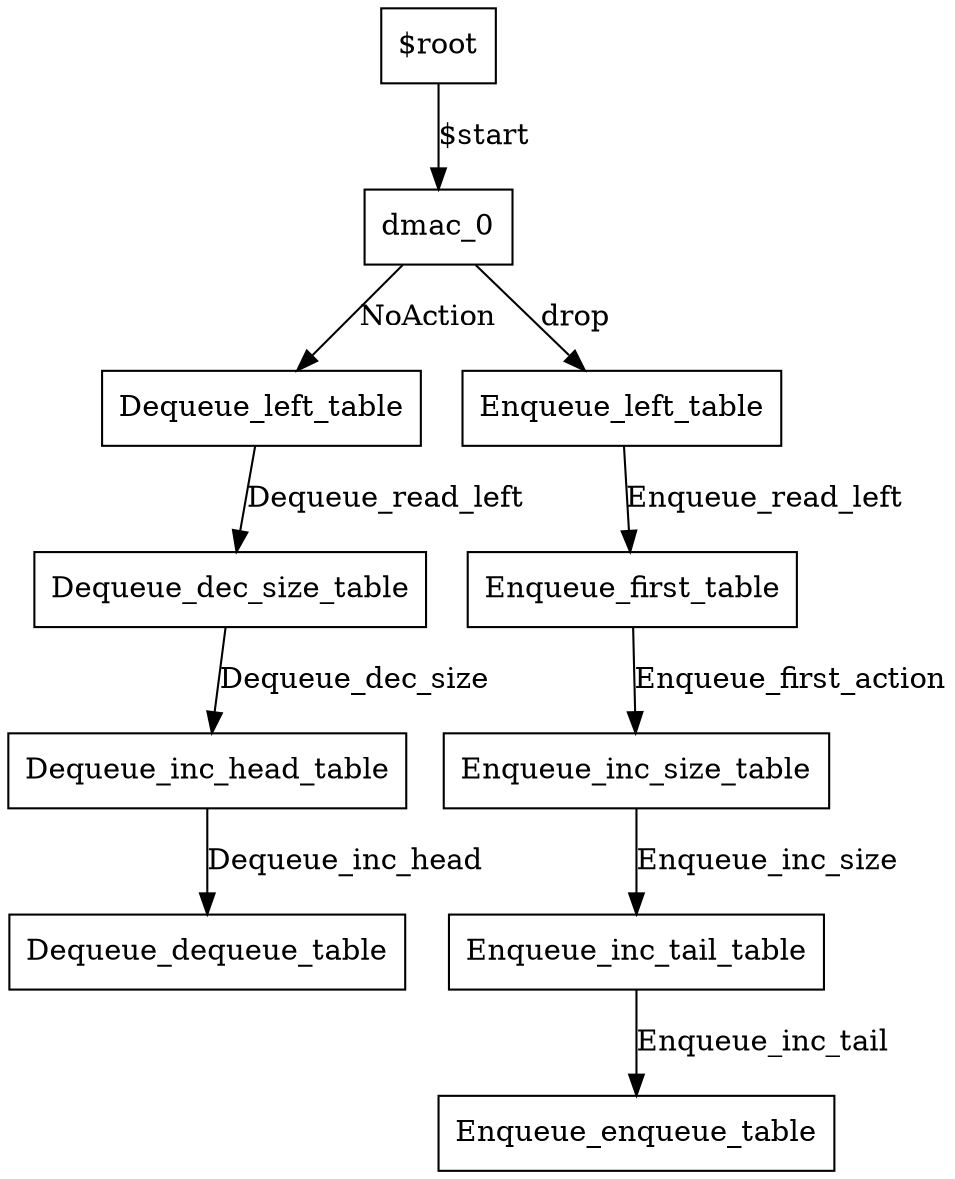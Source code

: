 digraph ingress {
0 [label="$root" shape=box color="black"];
8 [label="Dequeue_dec_size_table" shape=box color="black"];
10 [label="Dequeue_dequeue_table" shape=box color="black"];
9 [label="Dequeue_inc_head_table" shape=box color="black"];
3 [label="Dequeue_left_table" shape=box color="black"];
7 [label="Enqueue_enqueue_table" shape=box color="black"];
4 [label="Enqueue_first_table" shape=box color="black"];
5 [label="Enqueue_inc_size_table" shape=box color="black"];
6 [label="Enqueue_inc_tail_table" shape=box color="black"];
2 [label="Enqueue_left_table" shape=box color="black"];
1 [label="dmac_0" shape=box color="black"];
0-> 1 [label="$start" color="black"];
8-> 9 [label="Dequeue_dec_size" color="black"];
9-> 10 [label="Dequeue_inc_head" color="black"];
3-> 8 [label="Dequeue_read_left" color="black"];
4-> 5 [label="Enqueue_first_action" color="black"];
5-> 6 [label="Enqueue_inc_size" color="black"];
6-> 7 [label="Enqueue_inc_tail" color="black"];
2-> 4 [label="Enqueue_read_left" color="black"];
1-> 2 [label="drop" color="black"];
1-> 3 [label="NoAction" color="black"];
}
